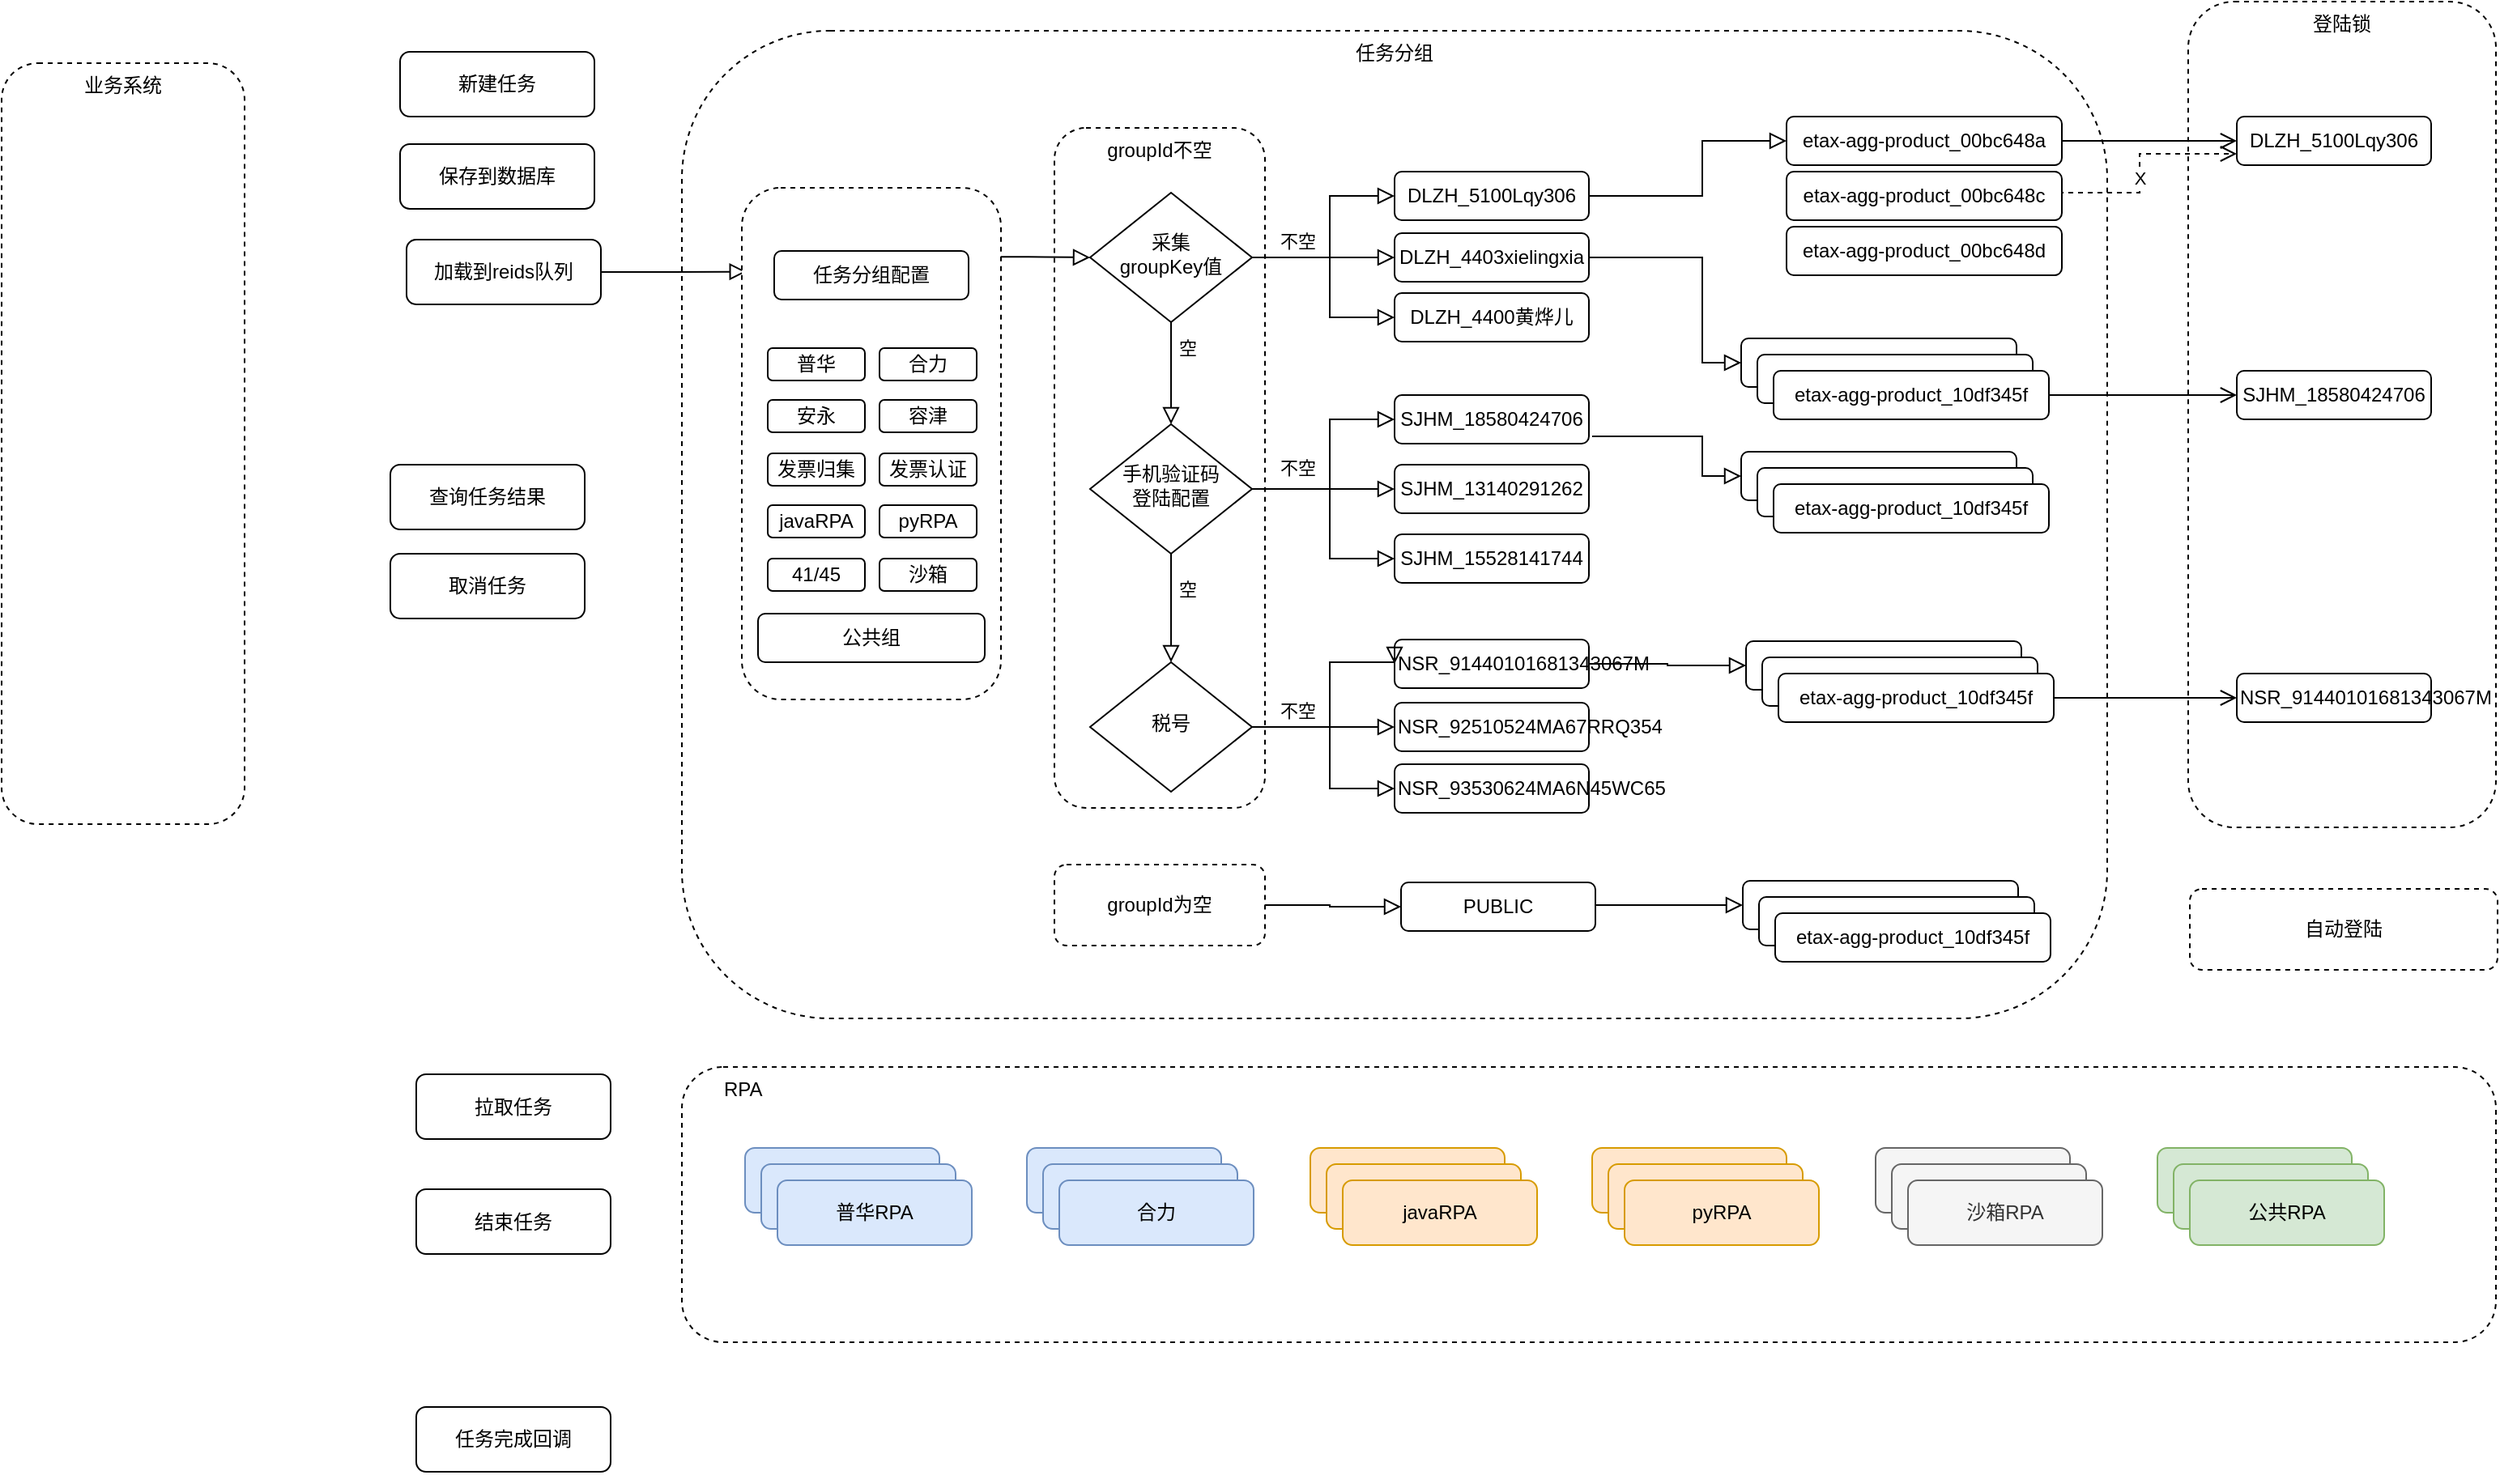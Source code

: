 <mxfile version="21.6.8" type="github">
  <diagram id="C5RBs43oDa-KdzZeNtuy" name="Page-1">
    <mxGraphModel dx="2327" dy="820" grid="1" gridSize="10" guides="1" tooltips="1" connect="1" arrows="1" fold="1" page="1" pageScale="1" pageWidth="827" pageHeight="1169" math="0" shadow="0">
      <root>
        <mxCell id="WIyWlLk6GJQsqaUBKTNV-0" />
        <mxCell id="WIyWlLk6GJQsqaUBKTNV-1" parent="WIyWlLk6GJQsqaUBKTNV-0" />
        <mxCell id="QMsv-DiaqINXNzL8N9ag-154" value="RPA" style="rounded=1;whiteSpace=wrap;html=1;fontSize=12;glass=0;strokeWidth=1;shadow=0;dashed=1;verticalAlign=top;align=left;spacingLeft=24;" vertex="1" parent="WIyWlLk6GJQsqaUBKTNV-1">
          <mxGeometry x="200" y="710" width="1120" height="170" as="geometry" />
        </mxCell>
        <mxCell id="QMsv-DiaqINXNzL8N9ag-30" value="任务分组" style="rounded=1;whiteSpace=wrap;html=1;fontSize=12;glass=0;strokeWidth=1;shadow=0;dashed=1;verticalAlign=top;" vertex="1" parent="WIyWlLk6GJQsqaUBKTNV-1">
          <mxGeometry x="200" y="70" width="880" height="610" as="geometry" />
        </mxCell>
        <mxCell id="QMsv-DiaqINXNzL8N9ag-91" value="groupId不空" style="rounded=1;whiteSpace=wrap;html=1;fontSize=12;glass=0;strokeWidth=1;shadow=0;dashed=1;verticalAlign=top;" vertex="1" parent="WIyWlLk6GJQsqaUBKTNV-1">
          <mxGeometry x="430" y="130" width="130" height="420" as="geometry" />
        </mxCell>
        <mxCell id="QMsv-DiaqINXNzL8N9ag-8" value="业务系统" style="rounded=1;whiteSpace=wrap;html=1;fontSize=12;glass=0;strokeWidth=1;shadow=0;dashed=1;verticalAlign=top;" vertex="1" parent="WIyWlLk6GJQsqaUBKTNV-1">
          <mxGeometry x="-220" y="90" width="150" height="470" as="geometry" />
        </mxCell>
        <mxCell id="QMsv-DiaqINXNzL8N9ag-85" value="登陆锁" style="rounded=1;whiteSpace=wrap;html=1;fontSize=12;glass=0;strokeWidth=1;shadow=0;dashed=1;verticalAlign=top;" vertex="1" parent="WIyWlLk6GJQsqaUBKTNV-1">
          <mxGeometry x="1130" y="52.01" width="190" height="510" as="geometry" />
        </mxCell>
        <mxCell id="WIyWlLk6GJQsqaUBKTNV-2" value="" style="rounded=0;html=1;jettySize=auto;orthogonalLoop=1;fontSize=11;endArrow=block;endFill=0;endSize=8;strokeWidth=1;shadow=0;labelBackgroundColor=none;edgeStyle=orthogonalEdgeStyle;entryX=0.018;entryY=0.164;entryDx=0;entryDy=0;entryPerimeter=0;exitX=1;exitY=0.5;exitDx=0;exitDy=0;" parent="WIyWlLk6GJQsqaUBKTNV-1" source="WIyWlLk6GJQsqaUBKTNV-3" target="QMsv-DiaqINXNzL8N9ag-4" edge="1">
          <mxGeometry relative="1" as="geometry">
            <mxPoint x="142" y="210" as="sourcePoint" />
            <mxPoint x="180" y="160" as="targetPoint" />
          </mxGeometry>
        </mxCell>
        <mxCell id="WIyWlLk6GJQsqaUBKTNV-3" value="加载到reids队列" style="rounded=1;whiteSpace=wrap;html=1;fontSize=12;glass=0;strokeWidth=1;shadow=0;" parent="WIyWlLk6GJQsqaUBKTNV-1" vertex="1">
          <mxGeometry x="30" y="199" width="120" height="40" as="geometry" />
        </mxCell>
        <mxCell id="WIyWlLk6GJQsqaUBKTNV-4" value="空" style="rounded=0;html=1;jettySize=auto;orthogonalLoop=1;fontSize=11;endArrow=block;endFill=0;endSize=8;strokeWidth=1;shadow=0;labelBackgroundColor=none;edgeStyle=orthogonalEdgeStyle;" parent="WIyWlLk6GJQsqaUBKTNV-1" source="WIyWlLk6GJQsqaUBKTNV-6" target="WIyWlLk6GJQsqaUBKTNV-10" edge="1">
          <mxGeometry x="-0.5" y="10" relative="1" as="geometry">
            <mxPoint as="offset" />
          </mxGeometry>
        </mxCell>
        <mxCell id="WIyWlLk6GJQsqaUBKTNV-5" value="" style="edgeStyle=orthogonalEdgeStyle;rounded=0;html=1;jettySize=auto;orthogonalLoop=1;fontSize=11;endArrow=block;endFill=0;endSize=8;strokeWidth=1;shadow=0;labelBackgroundColor=none;entryX=0;entryY=0.5;entryDx=0;entryDy=0;exitX=1;exitY=0.5;exitDx=0;exitDy=0;" parent="WIyWlLk6GJQsqaUBKTNV-1" source="WIyWlLk6GJQsqaUBKTNV-6" target="QMsv-DiaqINXNzL8N9ag-31" edge="1">
          <mxGeometry x="0.362" y="-16" relative="1" as="geometry">
            <mxPoint x="-16" y="-16" as="offset" />
            <Array as="points">
              <mxPoint x="600" y="210" />
              <mxPoint x="600" y="172" />
            </Array>
          </mxGeometry>
        </mxCell>
        <mxCell id="WIyWlLk6GJQsqaUBKTNV-6" value="采集&lt;br&gt;groupKey值" style="rhombus;whiteSpace=wrap;html=1;shadow=0;fontFamily=Helvetica;fontSize=12;align=center;strokeWidth=1;spacing=6;spacingTop=-4;" parent="WIyWlLk6GJQsqaUBKTNV-1" vertex="1">
          <mxGeometry x="452" y="170" width="100" height="80" as="geometry" />
        </mxCell>
        <mxCell id="WIyWlLk6GJQsqaUBKTNV-7" value="DLZH_4403xielingxia" style="rounded=1;whiteSpace=wrap;html=1;fontSize=12;glass=0;strokeWidth=1;shadow=0;" parent="WIyWlLk6GJQsqaUBKTNV-1" vertex="1">
          <mxGeometry x="640" y="195" width="120" height="30" as="geometry" />
        </mxCell>
        <mxCell id="WIyWlLk6GJQsqaUBKTNV-8" value="空" style="rounded=0;html=1;jettySize=auto;orthogonalLoop=1;fontSize=11;endArrow=block;endFill=0;endSize=8;strokeWidth=1;shadow=0;labelBackgroundColor=none;edgeStyle=orthogonalEdgeStyle;entryX=0.5;entryY=0;entryDx=0;entryDy=0;" parent="WIyWlLk6GJQsqaUBKTNV-1" source="WIyWlLk6GJQsqaUBKTNV-10" target="QMsv-DiaqINXNzL8N9ag-1" edge="1">
          <mxGeometry x="-0.36" y="10" relative="1" as="geometry">
            <mxPoint as="offset" />
          </mxGeometry>
        </mxCell>
        <mxCell id="WIyWlLk6GJQsqaUBKTNV-9" value="不空" style="edgeStyle=orthogonalEdgeStyle;rounded=0;html=1;jettySize=auto;orthogonalLoop=1;fontSize=11;endArrow=block;endFill=0;endSize=8;strokeWidth=1;shadow=0;labelBackgroundColor=none;" parent="WIyWlLk6GJQsqaUBKTNV-1" source="WIyWlLk6GJQsqaUBKTNV-10" target="WIyWlLk6GJQsqaUBKTNV-12" edge="1">
          <mxGeometry x="-0.364" y="13" relative="1" as="geometry">
            <mxPoint as="offset" />
          </mxGeometry>
        </mxCell>
        <mxCell id="WIyWlLk6GJQsqaUBKTNV-10" value="手机验证码&lt;br&gt;登陆配置" style="rhombus;whiteSpace=wrap;html=1;shadow=0;fontFamily=Helvetica;fontSize=12;align=center;strokeWidth=1;spacing=6;spacingTop=-4;" parent="WIyWlLk6GJQsqaUBKTNV-1" vertex="1">
          <mxGeometry x="452" y="313" width="100" height="80" as="geometry" />
        </mxCell>
        <mxCell id="WIyWlLk6GJQsqaUBKTNV-11" value="拉取任务" style="rounded=1;whiteSpace=wrap;html=1;fontSize=12;glass=0;strokeWidth=1;shadow=0;" parent="WIyWlLk6GJQsqaUBKTNV-1" vertex="1">
          <mxGeometry x="36" y="714.5" width="120" height="40" as="geometry" />
        </mxCell>
        <mxCell id="WIyWlLk6GJQsqaUBKTNV-12" value="SJHM_13140291262" style="rounded=1;whiteSpace=wrap;html=1;fontSize=12;glass=0;strokeWidth=1;shadow=0;" parent="WIyWlLk6GJQsqaUBKTNV-1" vertex="1">
          <mxGeometry x="640" y="338" width="120" height="30" as="geometry" />
        </mxCell>
        <mxCell id="QMsv-DiaqINXNzL8N9ag-0" value="不空" style="edgeStyle=orthogonalEdgeStyle;rounded=0;html=1;jettySize=auto;orthogonalLoop=1;fontSize=11;endArrow=block;endFill=0;endSize=8;strokeWidth=1;shadow=0;labelBackgroundColor=none;exitX=1;exitY=0.5;exitDx=0;exitDy=0;" edge="1" parent="WIyWlLk6GJQsqaUBKTNV-1" source="QMsv-DiaqINXNzL8N9ag-1" target="QMsv-DiaqINXNzL8N9ag-2">
          <mxGeometry x="-0.364" y="10" relative="1" as="geometry">
            <mxPoint as="offset" />
            <mxPoint x="552" y="518" as="sourcePoint" />
          </mxGeometry>
        </mxCell>
        <mxCell id="QMsv-DiaqINXNzL8N9ag-1" value="税号" style="rhombus;whiteSpace=wrap;html=1;shadow=0;fontFamily=Helvetica;fontSize=12;align=center;strokeWidth=1;spacing=6;spacingTop=-4;" vertex="1" parent="WIyWlLk6GJQsqaUBKTNV-1">
          <mxGeometry x="452" y="460" width="100" height="80" as="geometry" />
        </mxCell>
        <mxCell id="QMsv-DiaqINXNzL8N9ag-2" value="NSR_92510524MA67RRQ354" style="rounded=1;whiteSpace=wrap;html=1;fontSize=12;glass=0;strokeWidth=1;shadow=0;align=left;" vertex="1" parent="WIyWlLk6GJQsqaUBKTNV-1">
          <mxGeometry x="640" y="485" width="120" height="30" as="geometry" />
        </mxCell>
        <mxCell id="QMsv-DiaqINXNzL8N9ag-3" value="" style="rounded=0;html=1;jettySize=auto;orthogonalLoop=1;fontSize=11;endArrow=block;endFill=0;endSize=8;strokeWidth=1;shadow=0;labelBackgroundColor=none;edgeStyle=orthogonalEdgeStyle;exitX=1;exitY=0.5;exitDx=0;exitDy=0;entryX=0;entryY=0.5;entryDx=0;entryDy=0;" edge="1" parent="WIyWlLk6GJQsqaUBKTNV-1" source="QMsv-DiaqINXNzL8N9ag-92" target="QMsv-DiaqINXNzL8N9ag-90">
          <mxGeometry x="-0.355" y="-11" relative="1" as="geometry">
            <mxPoint as="offset" />
            <mxPoint x="552" y="670" as="sourcePoint" />
            <mxPoint x="620" y="760" as="targetPoint" />
            <Array as="points">
              <mxPoint x="600" y="611" />
            </Array>
          </mxGeometry>
        </mxCell>
        <mxCell id="QMsv-DiaqINXNzL8N9ag-10" value="" style="rounded=0;html=1;jettySize=auto;orthogonalLoop=1;fontSize=11;endArrow=block;endFill=0;endSize=8;strokeWidth=1;shadow=0;labelBackgroundColor=none;edgeStyle=orthogonalEdgeStyle;entryX=0;entryY=0.5;entryDx=0;entryDy=0;exitX=1;exitY=0.135;exitDx=0;exitDy=0;exitPerimeter=0;" edge="1" parent="WIyWlLk6GJQsqaUBKTNV-1" source="QMsv-DiaqINXNzL8N9ag-4" target="WIyWlLk6GJQsqaUBKTNV-6">
          <mxGeometry relative="1" as="geometry">
            <mxPoint x="430" y="220" as="sourcePoint" />
            <mxPoint x="219.5" y="220" as="targetPoint" />
          </mxGeometry>
        </mxCell>
        <mxCell id="QMsv-DiaqINXNzL8N9ag-31" value="DLZH_5100Lqy306" style="rounded=1;whiteSpace=wrap;html=1;fontSize=12;glass=0;strokeWidth=1;shadow=0;" vertex="1" parent="WIyWlLk6GJQsqaUBKTNV-1">
          <mxGeometry x="640" y="157" width="120" height="30" as="geometry" />
        </mxCell>
        <mxCell id="QMsv-DiaqINXNzL8N9ag-32" value="DLZH_4400黄烨儿" style="rounded=1;whiteSpace=wrap;html=1;fontSize=12;glass=0;strokeWidth=1;shadow=0;" vertex="1" parent="WIyWlLk6GJQsqaUBKTNV-1">
          <mxGeometry x="640" y="232" width="120" height="30" as="geometry" />
        </mxCell>
        <mxCell id="QMsv-DiaqINXNzL8N9ag-34" value="不空" style="edgeStyle=orthogonalEdgeStyle;rounded=0;html=1;jettySize=auto;orthogonalLoop=1;fontSize=11;endArrow=block;endFill=0;endSize=8;strokeWidth=1;shadow=0;labelBackgroundColor=none;entryX=0;entryY=0.5;entryDx=0;entryDy=0;exitX=1;exitY=0.5;exitDx=0;exitDy=0;" edge="1" parent="WIyWlLk6GJQsqaUBKTNV-1" source="WIyWlLk6GJQsqaUBKTNV-6" target="WIyWlLk6GJQsqaUBKTNV-7">
          <mxGeometry x="-0.364" y="10" relative="1" as="geometry">
            <mxPoint as="offset" />
            <mxPoint x="562" y="220" as="sourcePoint" />
            <mxPoint x="650" y="170" as="targetPoint" />
          </mxGeometry>
        </mxCell>
        <mxCell id="QMsv-DiaqINXNzL8N9ag-35" value="" style="edgeStyle=orthogonalEdgeStyle;rounded=0;html=1;jettySize=auto;orthogonalLoop=1;fontSize=11;endArrow=block;endFill=0;endSize=8;strokeWidth=1;shadow=0;labelBackgroundColor=none;exitX=1;exitY=0.5;exitDx=0;exitDy=0;entryX=0;entryY=0.5;entryDx=0;entryDy=0;" edge="1" parent="WIyWlLk6GJQsqaUBKTNV-1" source="WIyWlLk6GJQsqaUBKTNV-6" target="QMsv-DiaqINXNzL8N9ag-32">
          <mxGeometry y="10" relative="1" as="geometry">
            <mxPoint as="offset" />
            <mxPoint x="562" y="220" as="sourcePoint" />
            <mxPoint x="641" y="220" as="targetPoint" />
            <Array as="points">
              <mxPoint x="600" y="210" />
              <mxPoint x="600" y="247" />
            </Array>
          </mxGeometry>
        </mxCell>
        <mxCell id="QMsv-DiaqINXNzL8N9ag-36" value="SJHM_15528141744" style="rounded=1;whiteSpace=wrap;html=1;fontSize=12;glass=0;strokeWidth=1;shadow=0;" vertex="1" parent="WIyWlLk6GJQsqaUBKTNV-1">
          <mxGeometry x="640" y="381" width="120" height="30" as="geometry" />
        </mxCell>
        <mxCell id="QMsv-DiaqINXNzL8N9ag-37" value="SJHM_18580424706" style="rounded=1;whiteSpace=wrap;html=1;fontSize=12;glass=0;strokeWidth=1;shadow=0;" vertex="1" parent="WIyWlLk6GJQsqaUBKTNV-1">
          <mxGeometry x="640" y="295.02" width="120" height="30" as="geometry" />
        </mxCell>
        <mxCell id="QMsv-DiaqINXNzL8N9ag-38" value="" style="edgeStyle=orthogonalEdgeStyle;rounded=0;html=1;jettySize=auto;orthogonalLoop=1;fontSize=11;endArrow=block;endFill=0;endSize=8;strokeWidth=1;shadow=0;labelBackgroundColor=none;exitX=1;exitY=0.5;exitDx=0;exitDy=0;" edge="1" parent="WIyWlLk6GJQsqaUBKTNV-1" source="WIyWlLk6GJQsqaUBKTNV-10" target="QMsv-DiaqINXNzL8N9ag-37">
          <mxGeometry y="10" relative="1" as="geometry">
            <mxPoint as="offset" />
            <mxPoint x="562" y="211" as="sourcePoint" />
            <mxPoint x="650" y="261" as="targetPoint" />
            <Array as="points">
              <mxPoint x="600" y="353" />
              <mxPoint x="600" y="310" />
            </Array>
          </mxGeometry>
        </mxCell>
        <mxCell id="QMsv-DiaqINXNzL8N9ag-39" value="" style="edgeStyle=orthogonalEdgeStyle;rounded=0;html=1;jettySize=auto;orthogonalLoop=1;fontSize=11;endArrow=block;endFill=0;endSize=8;strokeWidth=1;shadow=0;labelBackgroundColor=none;exitX=1;exitY=0.5;exitDx=0;exitDy=0;entryX=0;entryY=0.5;entryDx=0;entryDy=0;" edge="1" parent="WIyWlLk6GJQsqaUBKTNV-1" source="WIyWlLk6GJQsqaUBKTNV-10" target="QMsv-DiaqINXNzL8N9ag-36">
          <mxGeometry y="10" relative="1" as="geometry">
            <mxPoint as="offset" />
            <mxPoint x="562" y="364" as="sourcePoint" />
            <mxPoint x="520" y="651" as="targetPoint" />
            <Array as="points">
              <mxPoint x="600" y="353" />
              <mxPoint x="600" y="396" />
            </Array>
          </mxGeometry>
        </mxCell>
        <mxCell id="QMsv-DiaqINXNzL8N9ag-40" value="NSR_93530624MA6N45WC65" style="rounded=1;whiteSpace=wrap;html=1;fontSize=12;glass=0;strokeWidth=1;shadow=0;align=left;" vertex="1" parent="WIyWlLk6GJQsqaUBKTNV-1">
          <mxGeometry x="640" y="523" width="120" height="30" as="geometry" />
        </mxCell>
        <mxCell id="QMsv-DiaqINXNzL8N9ag-41" value="NSR_91440101681343067M" style="rounded=1;whiteSpace=wrap;html=1;fontSize=12;glass=0;strokeWidth=1;shadow=0;align=left;" vertex="1" parent="WIyWlLk6GJQsqaUBKTNV-1">
          <mxGeometry x="640" y="446" width="120" height="30" as="geometry" />
        </mxCell>
        <mxCell id="QMsv-DiaqINXNzL8N9ag-42" value="" style="edgeStyle=orthogonalEdgeStyle;rounded=0;html=1;jettySize=auto;orthogonalLoop=1;fontSize=11;endArrow=block;endFill=0;endSize=8;strokeWidth=1;shadow=0;labelBackgroundColor=none;exitX=1;exitY=0.5;exitDx=0;exitDy=0;entryX=0;entryY=0.5;entryDx=0;entryDy=0;" edge="1" parent="WIyWlLk6GJQsqaUBKTNV-1" source="QMsv-DiaqINXNzL8N9ag-1" target="QMsv-DiaqINXNzL8N9ag-41">
          <mxGeometry y="10" relative="1" as="geometry">
            <mxPoint as="offset" />
            <mxPoint x="562" y="363" as="sourcePoint" />
            <mxPoint x="650" y="406" as="targetPoint" />
            <Array as="points">
              <mxPoint x="600" y="500" />
              <mxPoint x="600" y="460" />
              <mxPoint x="640" y="460" />
            </Array>
          </mxGeometry>
        </mxCell>
        <mxCell id="QMsv-DiaqINXNzL8N9ag-43" value="" style="edgeStyle=orthogonalEdgeStyle;rounded=0;html=1;jettySize=auto;orthogonalLoop=1;fontSize=11;endArrow=block;endFill=0;endSize=8;strokeWidth=1;shadow=0;labelBackgroundColor=none;exitX=1;exitY=0.5;exitDx=0;exitDy=0;entryX=0;entryY=0.5;entryDx=0;entryDy=0;" edge="1" parent="WIyWlLk6GJQsqaUBKTNV-1" source="QMsv-DiaqINXNzL8N9ag-1" target="QMsv-DiaqINXNzL8N9ag-40">
          <mxGeometry y="10" relative="1" as="geometry">
            <mxPoint as="offset" />
            <mxPoint x="562" y="510" as="sourcePoint" />
            <mxPoint x="650" y="471" as="targetPoint" />
            <Array as="points">
              <mxPoint x="600" y="500" />
              <mxPoint x="600" y="538" />
            </Array>
          </mxGeometry>
        </mxCell>
        <mxCell id="QMsv-DiaqINXNzL8N9ag-48" value="" style="edgeStyle=orthogonalEdgeStyle;rounded=0;html=1;jettySize=auto;orthogonalLoop=1;fontSize=11;endArrow=block;endFill=0;endSize=8;strokeWidth=1;shadow=0;labelBackgroundColor=none;exitX=1;exitY=0.5;exitDx=0;exitDy=0;entryX=0;entryY=0.5;entryDx=0;entryDy=0;" edge="1" parent="WIyWlLk6GJQsqaUBKTNV-1" source="QMsv-DiaqINXNzL8N9ag-31" target="QMsv-DiaqINXNzL8N9ag-44">
          <mxGeometry x="0.362" y="-16" relative="1" as="geometry">
            <mxPoint x="-16" y="-16" as="offset" />
            <mxPoint x="910" y="250" as="sourcePoint" />
            <mxPoint x="980" y="60" as="targetPoint" />
            <Array as="points">
              <mxPoint x="830" y="172" />
              <mxPoint x="830" y="138" />
            </Array>
          </mxGeometry>
        </mxCell>
        <mxCell id="QMsv-DiaqINXNzL8N9ag-44" value="etax-agg-product_00bc648a" style="rounded=1;whiteSpace=wrap;html=1;fontSize=12;glass=0;strokeWidth=1;shadow=0;spacing=0;" vertex="1" parent="WIyWlLk6GJQsqaUBKTNV-1">
          <mxGeometry x="882" y="123" width="170" height="30" as="geometry" />
        </mxCell>
        <mxCell id="QMsv-DiaqINXNzL8N9ag-45" value="etax-agg-product_00bc648c" style="rounded=1;whiteSpace=wrap;html=1;fontSize=12;glass=0;strokeWidth=1;shadow=0;spacing=0;" vertex="1" parent="WIyWlLk6GJQsqaUBKTNV-1">
          <mxGeometry x="882" y="157" width="170" height="30" as="geometry" />
        </mxCell>
        <mxCell id="QMsv-DiaqINXNzL8N9ag-46" value="etax-agg-product_00bc648d" style="rounded=1;whiteSpace=wrap;html=1;fontSize=12;glass=0;strokeWidth=1;shadow=0;spacing=0;" vertex="1" parent="WIyWlLk6GJQsqaUBKTNV-1">
          <mxGeometry x="882" y="191" width="170" height="30" as="geometry" />
        </mxCell>
        <mxCell id="QMsv-DiaqINXNzL8N9ag-52" value="" style="group" vertex="1" connectable="0" parent="WIyWlLk6GJQsqaUBKTNV-1">
          <mxGeometry x="854" y="260" width="190" height="50" as="geometry" />
        </mxCell>
        <mxCell id="QMsv-DiaqINXNzL8N9ag-49" value="etax-agg-product_10df345f" style="rounded=1;whiteSpace=wrap;html=1;fontSize=12;glass=0;strokeWidth=1;shadow=0;spacing=0;" vertex="1" parent="QMsv-DiaqINXNzL8N9ag-52">
          <mxGeometry width="170" height="30" as="geometry" />
        </mxCell>
        <mxCell id="QMsv-DiaqINXNzL8N9ag-50" value="etax-agg-product_10df345f" style="rounded=1;whiteSpace=wrap;html=1;fontSize=12;glass=0;strokeWidth=1;shadow=0;spacing=0;" vertex="1" parent="QMsv-DiaqINXNzL8N9ag-52">
          <mxGeometry x="10" y="10" width="170" height="30" as="geometry" />
        </mxCell>
        <mxCell id="QMsv-DiaqINXNzL8N9ag-51" value="etax-agg-product_10df345f" style="rounded=1;whiteSpace=wrap;html=1;fontSize=12;glass=0;strokeWidth=1;shadow=0;spacing=0;" vertex="1" parent="QMsv-DiaqINXNzL8N9ag-52">
          <mxGeometry x="20" y="20" width="170" height="30" as="geometry" />
        </mxCell>
        <mxCell id="QMsv-DiaqINXNzL8N9ag-61" value="" style="group" vertex="1" connectable="0" parent="WIyWlLk6GJQsqaUBKTNV-1">
          <mxGeometry x="854" y="330" width="190" height="50" as="geometry" />
        </mxCell>
        <mxCell id="QMsv-DiaqINXNzL8N9ag-62" value="etax-agg-product_10df345f" style="rounded=1;whiteSpace=wrap;html=1;fontSize=12;glass=0;strokeWidth=1;shadow=0;spacing=0;" vertex="1" parent="QMsv-DiaqINXNzL8N9ag-61">
          <mxGeometry width="170" height="30" as="geometry" />
        </mxCell>
        <mxCell id="QMsv-DiaqINXNzL8N9ag-63" value="etax-agg-product_10df345f" style="rounded=1;whiteSpace=wrap;html=1;fontSize=12;glass=0;strokeWidth=1;shadow=0;spacing=0;" vertex="1" parent="QMsv-DiaqINXNzL8N9ag-61">
          <mxGeometry x="10" y="10" width="170" height="30" as="geometry" />
        </mxCell>
        <mxCell id="QMsv-DiaqINXNzL8N9ag-64" value="etax-agg-product_10df345f" style="rounded=1;whiteSpace=wrap;html=1;fontSize=12;glass=0;strokeWidth=1;shadow=0;spacing=0;" vertex="1" parent="QMsv-DiaqINXNzL8N9ag-61">
          <mxGeometry x="20" y="20" width="170" height="30" as="geometry" />
        </mxCell>
        <mxCell id="QMsv-DiaqINXNzL8N9ag-65" value="" style="group" vertex="1" connectable="0" parent="WIyWlLk6GJQsqaUBKTNV-1">
          <mxGeometry x="857" y="447" width="190" height="50" as="geometry" />
        </mxCell>
        <mxCell id="QMsv-DiaqINXNzL8N9ag-66" value="etax-agg-product_10df345f" style="rounded=1;whiteSpace=wrap;html=1;fontSize=12;glass=0;strokeWidth=1;shadow=0;spacing=0;" vertex="1" parent="QMsv-DiaqINXNzL8N9ag-65">
          <mxGeometry width="170" height="30" as="geometry" />
        </mxCell>
        <mxCell id="QMsv-DiaqINXNzL8N9ag-67" value="etax-agg-product_10df345f" style="rounded=1;whiteSpace=wrap;html=1;fontSize=12;glass=0;strokeWidth=1;shadow=0;spacing=0;" vertex="1" parent="QMsv-DiaqINXNzL8N9ag-65">
          <mxGeometry x="10" y="10" width="170" height="30" as="geometry" />
        </mxCell>
        <mxCell id="QMsv-DiaqINXNzL8N9ag-68" value="etax-agg-product_10df345f" style="rounded=1;whiteSpace=wrap;html=1;fontSize=12;glass=0;strokeWidth=1;shadow=0;spacing=0;" vertex="1" parent="QMsv-DiaqINXNzL8N9ag-65">
          <mxGeometry x="20" y="20" width="170" height="30" as="geometry" />
        </mxCell>
        <mxCell id="QMsv-DiaqINXNzL8N9ag-73" value="" style="edgeStyle=orthogonalEdgeStyle;rounded=0;html=1;jettySize=auto;orthogonalLoop=1;fontSize=11;endArrow=block;endFill=0;endSize=8;strokeWidth=1;shadow=0;labelBackgroundColor=none;exitX=1;exitY=0.5;exitDx=0;exitDy=0;entryX=0;entryY=0.5;entryDx=0;entryDy=0;" edge="1" parent="WIyWlLk6GJQsqaUBKTNV-1" source="WIyWlLk6GJQsqaUBKTNV-7" target="QMsv-DiaqINXNzL8N9ag-49">
          <mxGeometry x="0.362" y="-16" relative="1" as="geometry">
            <mxPoint x="-16" y="-16" as="offset" />
            <mxPoint x="770" y="182" as="sourcePoint" />
            <mxPoint x="886" y="148" as="targetPoint" />
            <Array as="points">
              <mxPoint x="830" y="210" />
              <mxPoint x="830" y="275" />
            </Array>
          </mxGeometry>
        </mxCell>
        <mxCell id="QMsv-DiaqINXNzL8N9ag-74" value="" style="edgeStyle=orthogonalEdgeStyle;rounded=0;html=1;jettySize=auto;orthogonalLoop=1;fontSize=11;endArrow=block;endFill=0;endSize=8;strokeWidth=1;shadow=0;labelBackgroundColor=none;exitX=1;exitY=0.5;exitDx=0;exitDy=0;entryX=0;entryY=0.5;entryDx=0;entryDy=0;" edge="1" parent="WIyWlLk6GJQsqaUBKTNV-1" target="QMsv-DiaqINXNzL8N9ag-62">
          <mxGeometry x="0.362" y="-16" relative="1" as="geometry">
            <mxPoint x="-16" y="-16" as="offset" />
            <mxPoint x="762" y="320.47" as="sourcePoint" />
            <mxPoint x="882" y="385.47" as="targetPoint" />
            <Array as="points">
              <mxPoint x="830" y="321" />
              <mxPoint x="830" y="345" />
            </Array>
          </mxGeometry>
        </mxCell>
        <mxCell id="QMsv-DiaqINXNzL8N9ag-75" value="" style="edgeStyle=orthogonalEdgeStyle;rounded=0;html=1;jettySize=auto;orthogonalLoop=1;fontSize=11;endArrow=block;endFill=0;endSize=8;strokeWidth=1;shadow=0;labelBackgroundColor=none;exitX=1;exitY=0.5;exitDx=0;exitDy=0;entryX=0;entryY=0.5;entryDx=0;entryDy=0;" edge="1" parent="WIyWlLk6GJQsqaUBKTNV-1" source="QMsv-DiaqINXNzL8N9ag-41" target="QMsv-DiaqINXNzL8N9ag-66">
          <mxGeometry x="0.362" y="-16" relative="1" as="geometry">
            <mxPoint x="-16" y="-16" as="offset" />
            <mxPoint x="810" y="490" as="sourcePoint" />
            <mxPoint x="1200.889" y="600" as="targetPoint" />
            <Array as="points" />
          </mxGeometry>
        </mxCell>
        <mxCell id="QMsv-DiaqINXNzL8N9ag-76" value="DLZH_5100Lqy306" style="rounded=1;whiteSpace=wrap;html=1;fontSize=12;glass=0;strokeWidth=1;shadow=0;" vertex="1" parent="WIyWlLk6GJQsqaUBKTNV-1">
          <mxGeometry x="1160" y="123" width="120" height="30" as="geometry" />
        </mxCell>
        <mxCell id="QMsv-DiaqINXNzL8N9ag-77" value="" style="edgeStyle=orthogonalEdgeStyle;rounded=0;html=1;jettySize=auto;orthogonalLoop=1;fontSize=11;endArrow=open;endFill=0;endSize=8;strokeWidth=1;shadow=0;labelBackgroundColor=none;exitX=1;exitY=0.5;exitDx=0;exitDy=0;entryX=0;entryY=0.5;entryDx=0;entryDy=0;" edge="1" parent="WIyWlLk6GJQsqaUBKTNV-1" source="QMsv-DiaqINXNzL8N9ag-44" target="QMsv-DiaqINXNzL8N9ag-76">
          <mxGeometry x="0.362" y="-16" relative="1" as="geometry">
            <mxPoint x="-16" y="-16" as="offset" />
            <mxPoint x="1130" y="170" as="sourcePoint" />
            <mxPoint x="1120" y="100" as="targetPoint" />
            <Array as="points" />
          </mxGeometry>
        </mxCell>
        <mxCell id="QMsv-DiaqINXNzL8N9ag-78" value="" style="edgeStyle=orthogonalEdgeStyle;rounded=0;html=1;jettySize=auto;orthogonalLoop=1;fontSize=11;endArrow=open;endFill=0;endSize=8;strokeWidth=1;shadow=0;labelBackgroundColor=none;dashed=1;exitX=1;exitY=0.5;exitDx=0;exitDy=0;entryX=0;entryY=0.75;entryDx=0;entryDy=0;" edge="1" parent="WIyWlLk6GJQsqaUBKTNV-1" source="QMsv-DiaqINXNzL8N9ag-45" target="QMsv-DiaqINXNzL8N9ag-76">
          <mxGeometry x="0.362" y="-16" relative="1" as="geometry">
            <mxPoint x="-16" y="-16" as="offset" />
            <mxPoint x="1062" y="148" as="sourcePoint" />
            <mxPoint x="1130" y="120" as="targetPoint" />
            <Array as="points">
              <mxPoint x="1052" y="170" />
              <mxPoint x="1100" y="170" />
              <mxPoint x="1100" y="146" />
              <mxPoint x="1160" y="146" />
            </Array>
          </mxGeometry>
        </mxCell>
        <mxCell id="QMsv-DiaqINXNzL8N9ag-79" value="X" style="edgeLabel;html=1;align=center;verticalAlign=middle;resizable=0;points=[];" vertex="1" connectable="0" parent="QMsv-DiaqINXNzL8N9ag-78">
          <mxGeometry x="-0.089" y="-1" relative="1" as="geometry">
            <mxPoint x="-1" y="2" as="offset" />
          </mxGeometry>
        </mxCell>
        <mxCell id="QMsv-DiaqINXNzL8N9ag-80" value="SJHM_18580424706" style="rounded=1;whiteSpace=wrap;html=1;fontSize=12;glass=0;strokeWidth=1;shadow=0;" vertex="1" parent="WIyWlLk6GJQsqaUBKTNV-1">
          <mxGeometry x="1160" y="280" width="120" height="30" as="geometry" />
        </mxCell>
        <mxCell id="QMsv-DiaqINXNzL8N9ag-81" value="" style="edgeStyle=orthogonalEdgeStyle;rounded=0;html=1;jettySize=auto;orthogonalLoop=1;fontSize=11;endArrow=open;endFill=0;endSize=8;strokeWidth=1;shadow=0;labelBackgroundColor=none;entryX=0;entryY=0.5;entryDx=0;entryDy=0;exitX=1;exitY=0.5;exitDx=0;exitDy=0;" edge="1" parent="WIyWlLk6GJQsqaUBKTNV-1" source="QMsv-DiaqINXNzL8N9ag-51" target="QMsv-DiaqINXNzL8N9ag-80">
          <mxGeometry x="0.362" y="-16" relative="1" as="geometry">
            <mxPoint x="-16" y="-16" as="offset" />
            <mxPoint x="1062" y="228" as="sourcePoint" />
            <mxPoint x="1170" y="190" as="targetPoint" />
            <Array as="points">
              <mxPoint x="1130" y="295" />
              <mxPoint x="1130" y="295" />
            </Array>
          </mxGeometry>
        </mxCell>
        <mxCell id="QMsv-DiaqINXNzL8N9ag-82" value="NSR_91440101681343067M" style="rounded=1;whiteSpace=wrap;html=1;fontSize=12;glass=0;strokeWidth=1;shadow=0;align=left;" vertex="1" parent="WIyWlLk6GJQsqaUBKTNV-1">
          <mxGeometry x="1160" y="467" width="120" height="30" as="geometry" />
        </mxCell>
        <mxCell id="QMsv-DiaqINXNzL8N9ag-83" value="" style="edgeStyle=orthogonalEdgeStyle;rounded=0;html=1;jettySize=auto;orthogonalLoop=1;fontSize=11;endArrow=open;endFill=0;endSize=8;strokeWidth=1;shadow=0;labelBackgroundColor=none;exitX=1;exitY=0.5;exitDx=0;exitDy=0;entryX=0;entryY=0.5;entryDx=0;entryDy=0;" edge="1" parent="WIyWlLk6GJQsqaUBKTNV-1" source="QMsv-DiaqINXNzL8N9ag-68" target="QMsv-DiaqINXNzL8N9ag-82">
          <mxGeometry x="0.362" y="-16" relative="1" as="geometry">
            <mxPoint x="-16" y="-16" as="offset" />
            <mxPoint x="1090" y="440" as="sourcePoint" />
            <mxPoint x="1110" y="530" as="targetPoint" />
            <Array as="points">
              <mxPoint x="1130" y="482" />
              <mxPoint x="1130" y="482" />
            </Array>
          </mxGeometry>
        </mxCell>
        <mxCell id="QMsv-DiaqINXNzL8N9ag-87" value="" style="group" vertex="1" connectable="0" parent="WIyWlLk6GJQsqaUBKTNV-1">
          <mxGeometry x="237" y="167" width="160" height="316" as="geometry" />
        </mxCell>
        <mxCell id="QMsv-DiaqINXNzL8N9ag-4" value="" style="rounded=1;whiteSpace=wrap;html=1;fontSize=12;glass=0;strokeWidth=1;shadow=0;dashed=1;verticalAlign=top;" vertex="1" parent="QMsv-DiaqINXNzL8N9ag-87">
          <mxGeometry width="160" height="316" as="geometry" />
        </mxCell>
        <mxCell id="QMsv-DiaqINXNzL8N9ag-5" value="任务分组配置" style="rounded=1;whiteSpace=wrap;html=1;fontSize=12;glass=0;strokeWidth=1;shadow=0;" vertex="1" parent="QMsv-DiaqINXNzL8N9ag-87">
          <mxGeometry x="20" y="39" width="120" height="30" as="geometry" />
        </mxCell>
        <mxCell id="QMsv-DiaqINXNzL8N9ag-11" value="公共组" style="rounded=1;whiteSpace=wrap;html=1;fontSize=12;glass=0;strokeWidth=1;shadow=0;" vertex="1" parent="QMsv-DiaqINXNzL8N9ag-87">
          <mxGeometry x="10" y="263" width="140" height="30" as="geometry" />
        </mxCell>
        <mxCell id="QMsv-DiaqINXNzL8N9ag-12" value="普华" style="rounded=1;whiteSpace=wrap;html=1;fontSize=12;glass=0;strokeWidth=1;shadow=0;aspect=fixed;" vertex="1" parent="QMsv-DiaqINXNzL8N9ag-87">
          <mxGeometry x="16" y="98.99" width="60" height="20.02" as="geometry" />
        </mxCell>
        <mxCell id="QMsv-DiaqINXNzL8N9ag-15" value="安永" style="rounded=1;whiteSpace=wrap;html=1;fontSize=12;glass=0;strokeWidth=1;shadow=0;aspect=fixed;" vertex="1" parent="QMsv-DiaqINXNzL8N9ag-87">
          <mxGeometry x="16" y="131" width="60" height="20.02" as="geometry" />
        </mxCell>
        <mxCell id="QMsv-DiaqINXNzL8N9ag-16" value="合力" style="rounded=1;whiteSpace=wrap;html=1;fontSize=12;glass=0;strokeWidth=1;shadow=0;aspect=fixed;" vertex="1" parent="QMsv-DiaqINXNzL8N9ag-87">
          <mxGeometry x="85" y="98.99" width="60" height="20.02" as="geometry" />
        </mxCell>
        <mxCell id="QMsv-DiaqINXNzL8N9ag-17" value="容津" style="rounded=1;whiteSpace=wrap;html=1;fontSize=12;glass=0;strokeWidth=1;shadow=0;aspect=fixed;" vertex="1" parent="QMsv-DiaqINXNzL8N9ag-87">
          <mxGeometry x="85" y="131" width="60" height="20.02" as="geometry" />
        </mxCell>
        <mxCell id="QMsv-DiaqINXNzL8N9ag-18" value="javaRPA" style="rounded=1;whiteSpace=wrap;html=1;fontSize=12;glass=0;strokeWidth=1;shadow=0;aspect=fixed;" vertex="1" parent="QMsv-DiaqINXNzL8N9ag-87">
          <mxGeometry x="16" y="196" width="60" height="20.02" as="geometry" />
        </mxCell>
        <mxCell id="QMsv-DiaqINXNzL8N9ag-19" value="pyRPA" style="rounded=1;whiteSpace=wrap;html=1;fontSize=12;glass=0;strokeWidth=1;shadow=0;aspect=fixed;" vertex="1" parent="QMsv-DiaqINXNzL8N9ag-87">
          <mxGeometry x="85" y="196" width="60" height="20.02" as="geometry" />
        </mxCell>
        <mxCell id="QMsv-DiaqINXNzL8N9ag-20" value="发票归集" style="rounded=1;whiteSpace=wrap;html=1;fontSize=12;glass=0;strokeWidth=1;shadow=0;aspect=fixed;" vertex="1" parent="QMsv-DiaqINXNzL8N9ag-87">
          <mxGeometry x="16" y="164" width="60" height="20.02" as="geometry" />
        </mxCell>
        <mxCell id="QMsv-DiaqINXNzL8N9ag-21" value="41/45" style="rounded=1;whiteSpace=wrap;html=1;fontSize=12;glass=0;strokeWidth=1;shadow=0;aspect=fixed;" vertex="1" parent="QMsv-DiaqINXNzL8N9ag-87">
          <mxGeometry x="16" y="229.0" width="60" height="20.02" as="geometry" />
        </mxCell>
        <mxCell id="QMsv-DiaqINXNzL8N9ag-22" value="沙箱" style="rounded=1;whiteSpace=wrap;html=1;fontSize=12;glass=0;strokeWidth=1;shadow=0;aspect=fixed;" vertex="1" parent="QMsv-DiaqINXNzL8N9ag-87">
          <mxGeometry x="85" y="229.0" width="60" height="20.02" as="geometry" />
        </mxCell>
        <mxCell id="QMsv-DiaqINXNzL8N9ag-24" value="发票认证" style="rounded=1;whiteSpace=wrap;html=1;fontSize=12;glass=0;strokeWidth=1;shadow=0;aspect=fixed;" vertex="1" parent="QMsv-DiaqINXNzL8N9ag-87">
          <mxGeometry x="85" y="164" width="60" height="20.02" as="geometry" />
        </mxCell>
        <mxCell id="QMsv-DiaqINXNzL8N9ag-90" value="PUBLIC" style="rounded=1;whiteSpace=wrap;html=1;fontSize=12;glass=0;strokeWidth=1;shadow=0;align=center;" vertex="1" parent="WIyWlLk6GJQsqaUBKTNV-1">
          <mxGeometry x="644" y="596" width="120" height="30" as="geometry" />
        </mxCell>
        <mxCell id="QMsv-DiaqINXNzL8N9ag-92" value="groupId为空" style="rounded=1;whiteSpace=wrap;html=1;fontSize=12;glass=0;strokeWidth=1;shadow=0;dashed=1;verticalAlign=middle;" vertex="1" parent="WIyWlLk6GJQsqaUBKTNV-1">
          <mxGeometry x="430" y="585" width="130" height="50" as="geometry" />
        </mxCell>
        <mxCell id="QMsv-DiaqINXNzL8N9ag-95" value="" style="group" vertex="1" connectable="0" parent="WIyWlLk6GJQsqaUBKTNV-1">
          <mxGeometry x="855" y="595" width="190" height="50" as="geometry" />
        </mxCell>
        <mxCell id="QMsv-DiaqINXNzL8N9ag-96" value="etax-agg-product_10df345f" style="rounded=1;whiteSpace=wrap;html=1;fontSize=12;glass=0;strokeWidth=1;shadow=0;spacing=0;" vertex="1" parent="QMsv-DiaqINXNzL8N9ag-95">
          <mxGeometry width="170" height="30" as="geometry" />
        </mxCell>
        <mxCell id="QMsv-DiaqINXNzL8N9ag-97" value="etax-agg-product_10df345f" style="rounded=1;whiteSpace=wrap;html=1;fontSize=12;glass=0;strokeWidth=1;shadow=0;spacing=0;" vertex="1" parent="QMsv-DiaqINXNzL8N9ag-95">
          <mxGeometry x="10" y="10" width="170" height="30" as="geometry" />
        </mxCell>
        <mxCell id="QMsv-DiaqINXNzL8N9ag-98" value="etax-agg-product_10df345f" style="rounded=1;whiteSpace=wrap;html=1;fontSize=12;glass=0;strokeWidth=1;shadow=0;spacing=0;" vertex="1" parent="QMsv-DiaqINXNzL8N9ag-95">
          <mxGeometry x="20" y="20" width="170" height="30" as="geometry" />
        </mxCell>
        <mxCell id="QMsv-DiaqINXNzL8N9ag-99" value="" style="edgeStyle=orthogonalEdgeStyle;rounded=0;html=1;jettySize=auto;orthogonalLoop=1;fontSize=11;endArrow=block;endFill=0;endSize=8;strokeWidth=1;shadow=0;labelBackgroundColor=none;exitX=1;exitY=0.5;exitDx=0;exitDy=0;entryX=0;entryY=0.5;entryDx=0;entryDy=0;" edge="1" parent="WIyWlLk6GJQsqaUBKTNV-1" source="QMsv-DiaqINXNzL8N9ag-90" target="QMsv-DiaqINXNzL8N9ag-96">
          <mxGeometry x="0.362" y="-16" relative="1" as="geometry">
            <mxPoint x="-16" y="-16" as="offset" />
            <mxPoint x="780" y="610" as="sourcePoint" />
            <mxPoint x="800" y="782.182" as="targetPoint" />
            <Array as="points">
              <mxPoint x="855" y="610" />
            </Array>
          </mxGeometry>
        </mxCell>
        <mxCell id="QMsv-DiaqINXNzL8N9ag-102" value="普华RPA" style="rounded=1;whiteSpace=wrap;html=1;fontSize=12;glass=0;strokeWidth=1;shadow=0;fillColor=#dae8fc;strokeColor=#6c8ebf;" vertex="1" parent="WIyWlLk6GJQsqaUBKTNV-1">
          <mxGeometry x="239" y="760" width="120" height="40" as="geometry" />
        </mxCell>
        <mxCell id="QMsv-DiaqINXNzL8N9ag-116" value="合力" style="rounded=1;whiteSpace=wrap;html=1;fontSize=12;glass=0;strokeWidth=1;shadow=0;fillColor=#dae8fc;strokeColor=#6c8ebf;" vertex="1" parent="WIyWlLk6GJQsqaUBKTNV-1">
          <mxGeometry x="413" y="760" width="120" height="40" as="geometry" />
        </mxCell>
        <mxCell id="QMsv-DiaqINXNzL8N9ag-120" value="javaRPA" style="rounded=1;whiteSpace=wrap;html=1;fontSize=12;glass=0;strokeWidth=1;shadow=0;fillColor=#ffe6cc;strokeColor=#d79b00;" vertex="1" parent="WIyWlLk6GJQsqaUBKTNV-1">
          <mxGeometry x="588" y="760" width="120" height="40" as="geometry" />
        </mxCell>
        <mxCell id="QMsv-DiaqINXNzL8N9ag-124" value="pyRPA" style="rounded=1;whiteSpace=wrap;html=1;fontSize=12;glass=0;strokeWidth=1;shadow=0;fillColor=#ffe6cc;strokeColor=#d79b00;" vertex="1" parent="WIyWlLk6GJQsqaUBKTNV-1">
          <mxGeometry x="762" y="760" width="120" height="40" as="geometry" />
        </mxCell>
        <mxCell id="QMsv-DiaqINXNzL8N9ag-138" value="公共RPA" style="rounded=1;whiteSpace=wrap;html=1;fontSize=12;glass=0;strokeWidth=1;shadow=0;fillColor=#d5e8d4;strokeColor=#82b366;" vertex="1" parent="WIyWlLk6GJQsqaUBKTNV-1">
          <mxGeometry x="1111" y="760" width="120" height="40" as="geometry" />
        </mxCell>
        <mxCell id="QMsv-DiaqINXNzL8N9ag-134" value="沙箱RPA" style="rounded=1;whiteSpace=wrap;html=1;fontSize=12;glass=0;strokeWidth=1;shadow=0;fillColor=#f5f5f5;strokeColor=#666666;fontColor=#333333;" vertex="1" parent="WIyWlLk6GJQsqaUBKTNV-1">
          <mxGeometry x="937" y="760" width="120" height="40" as="geometry" />
        </mxCell>
        <mxCell id="QMsv-DiaqINXNzL8N9ag-139" value="普华RPA" style="rounded=1;whiteSpace=wrap;html=1;fontSize=12;glass=0;strokeWidth=1;shadow=0;fillColor=#dae8fc;strokeColor=#6c8ebf;" vertex="1" parent="WIyWlLk6GJQsqaUBKTNV-1">
          <mxGeometry x="249" y="770" width="120" height="40" as="geometry" />
        </mxCell>
        <mxCell id="QMsv-DiaqINXNzL8N9ag-140" value="普华RPA" style="rounded=1;whiteSpace=wrap;html=1;fontSize=12;glass=0;strokeWidth=1;shadow=0;fillColor=#dae8fc;strokeColor=#6c8ebf;" vertex="1" parent="WIyWlLk6GJQsqaUBKTNV-1">
          <mxGeometry x="259" y="780" width="120" height="40" as="geometry" />
        </mxCell>
        <mxCell id="QMsv-DiaqINXNzL8N9ag-141" value="合力" style="rounded=1;whiteSpace=wrap;html=1;fontSize=12;glass=0;strokeWidth=1;shadow=0;fillColor=#dae8fc;strokeColor=#6c8ebf;" vertex="1" parent="WIyWlLk6GJQsqaUBKTNV-1">
          <mxGeometry x="423" y="770" width="120" height="40" as="geometry" />
        </mxCell>
        <mxCell id="QMsv-DiaqINXNzL8N9ag-142" value="合力" style="rounded=1;whiteSpace=wrap;html=1;fontSize=12;glass=0;strokeWidth=1;shadow=0;fillColor=#dae8fc;strokeColor=#6c8ebf;" vertex="1" parent="WIyWlLk6GJQsqaUBKTNV-1">
          <mxGeometry x="433" y="780" width="120" height="40" as="geometry" />
        </mxCell>
        <mxCell id="QMsv-DiaqINXNzL8N9ag-144" value="javaRPA" style="rounded=1;whiteSpace=wrap;html=1;fontSize=12;glass=0;strokeWidth=1;shadow=0;fillColor=#ffe6cc;strokeColor=#d79b00;" vertex="1" parent="WIyWlLk6GJQsqaUBKTNV-1">
          <mxGeometry x="598" y="770" width="120" height="40" as="geometry" />
        </mxCell>
        <mxCell id="QMsv-DiaqINXNzL8N9ag-145" value="javaRPA" style="rounded=1;whiteSpace=wrap;html=1;fontSize=12;glass=0;strokeWidth=1;shadow=0;fillColor=#ffe6cc;strokeColor=#d79b00;" vertex="1" parent="WIyWlLk6GJQsqaUBKTNV-1">
          <mxGeometry x="608" y="780" width="120" height="40" as="geometry" />
        </mxCell>
        <mxCell id="QMsv-DiaqINXNzL8N9ag-147" value="pyRPA" style="rounded=1;whiteSpace=wrap;html=1;fontSize=12;glass=0;strokeWidth=1;shadow=0;fillColor=#ffe6cc;strokeColor=#d79b00;" vertex="1" parent="WIyWlLk6GJQsqaUBKTNV-1">
          <mxGeometry x="772" y="770" width="120" height="40" as="geometry" />
        </mxCell>
        <mxCell id="QMsv-DiaqINXNzL8N9ag-148" value="pyRPA" style="rounded=1;whiteSpace=wrap;html=1;fontSize=12;glass=0;strokeWidth=1;shadow=0;fillColor=#ffe6cc;strokeColor=#d79b00;" vertex="1" parent="WIyWlLk6GJQsqaUBKTNV-1">
          <mxGeometry x="782" y="780" width="120" height="40" as="geometry" />
        </mxCell>
        <mxCell id="QMsv-DiaqINXNzL8N9ag-150" value="沙箱RPA" style="rounded=1;whiteSpace=wrap;html=1;fontSize=12;glass=0;strokeWidth=1;shadow=0;fillColor=#f5f5f5;strokeColor=#666666;fontColor=#333333;" vertex="1" parent="WIyWlLk6GJQsqaUBKTNV-1">
          <mxGeometry x="947" y="770" width="120" height="40" as="geometry" />
        </mxCell>
        <mxCell id="QMsv-DiaqINXNzL8N9ag-151" value="沙箱RPA" style="rounded=1;whiteSpace=wrap;html=1;fontSize=12;glass=0;strokeWidth=1;shadow=0;fillColor=#f5f5f5;strokeColor=#666666;fontColor=#333333;" vertex="1" parent="WIyWlLk6GJQsqaUBKTNV-1">
          <mxGeometry x="957" y="780" width="120" height="40" as="geometry" />
        </mxCell>
        <mxCell id="QMsv-DiaqINXNzL8N9ag-152" value="公共RPA" style="rounded=1;whiteSpace=wrap;html=1;fontSize=12;glass=0;strokeWidth=1;shadow=0;fillColor=#d5e8d4;strokeColor=#82b366;" vertex="1" parent="WIyWlLk6GJQsqaUBKTNV-1">
          <mxGeometry x="1121" y="770" width="120" height="40" as="geometry" />
        </mxCell>
        <mxCell id="QMsv-DiaqINXNzL8N9ag-153" value="公共RPA" style="rounded=1;whiteSpace=wrap;html=1;fontSize=12;glass=0;strokeWidth=1;shadow=0;fillColor=#d5e8d4;strokeColor=#82b366;" vertex="1" parent="WIyWlLk6GJQsqaUBKTNV-1">
          <mxGeometry x="1131" y="780" width="120" height="40" as="geometry" />
        </mxCell>
        <mxCell id="QMsv-DiaqINXNzL8N9ag-155" value="新建任务" style="rounded=1;whiteSpace=wrap;html=1;fontSize=12;glass=0;strokeWidth=1;shadow=0;" vertex="1" parent="WIyWlLk6GJQsqaUBKTNV-1">
          <mxGeometry x="26" y="83" width="120" height="40" as="geometry" />
        </mxCell>
        <mxCell id="QMsv-DiaqINXNzL8N9ag-156" value="保存到数据库" style="rounded=1;whiteSpace=wrap;html=1;fontSize=12;glass=0;strokeWidth=1;shadow=0;" vertex="1" parent="WIyWlLk6GJQsqaUBKTNV-1">
          <mxGeometry x="26" y="140" width="120" height="40" as="geometry" />
        </mxCell>
        <mxCell id="QMsv-DiaqINXNzL8N9ag-157" value="结束任务" style="rounded=1;whiteSpace=wrap;html=1;fontSize=12;glass=0;strokeWidth=1;shadow=0;" vertex="1" parent="WIyWlLk6GJQsqaUBKTNV-1">
          <mxGeometry x="36" y="785.5" width="120" height="40" as="geometry" />
        </mxCell>
        <mxCell id="QMsv-DiaqINXNzL8N9ag-158" value="查询任务结果" style="rounded=1;whiteSpace=wrap;html=1;fontSize=12;glass=0;strokeWidth=1;shadow=0;" vertex="1" parent="WIyWlLk6GJQsqaUBKTNV-1">
          <mxGeometry x="20" y="338" width="120" height="40" as="geometry" />
        </mxCell>
        <mxCell id="QMsv-DiaqINXNzL8N9ag-159" value="取消任务" style="rounded=1;whiteSpace=wrap;html=1;fontSize=12;glass=0;strokeWidth=1;shadow=0;" vertex="1" parent="WIyWlLk6GJQsqaUBKTNV-1">
          <mxGeometry x="20" y="393" width="120" height="40" as="geometry" />
        </mxCell>
        <mxCell id="QMsv-DiaqINXNzL8N9ag-160" value="任务完成回调" style="rounded=1;whiteSpace=wrap;html=1;fontSize=12;glass=0;strokeWidth=1;shadow=0;" vertex="1" parent="WIyWlLk6GJQsqaUBKTNV-1">
          <mxGeometry x="36" y="920" width="120" height="40" as="geometry" />
        </mxCell>
        <mxCell id="QMsv-DiaqINXNzL8N9ag-161" value="自动登陆" style="rounded=1;whiteSpace=wrap;html=1;fontSize=12;glass=0;strokeWidth=1;shadow=0;dashed=1;verticalAlign=middle;" vertex="1" parent="WIyWlLk6GJQsqaUBKTNV-1">
          <mxGeometry x="1131" y="600" width="190" height="50" as="geometry" />
        </mxCell>
      </root>
    </mxGraphModel>
  </diagram>
</mxfile>
